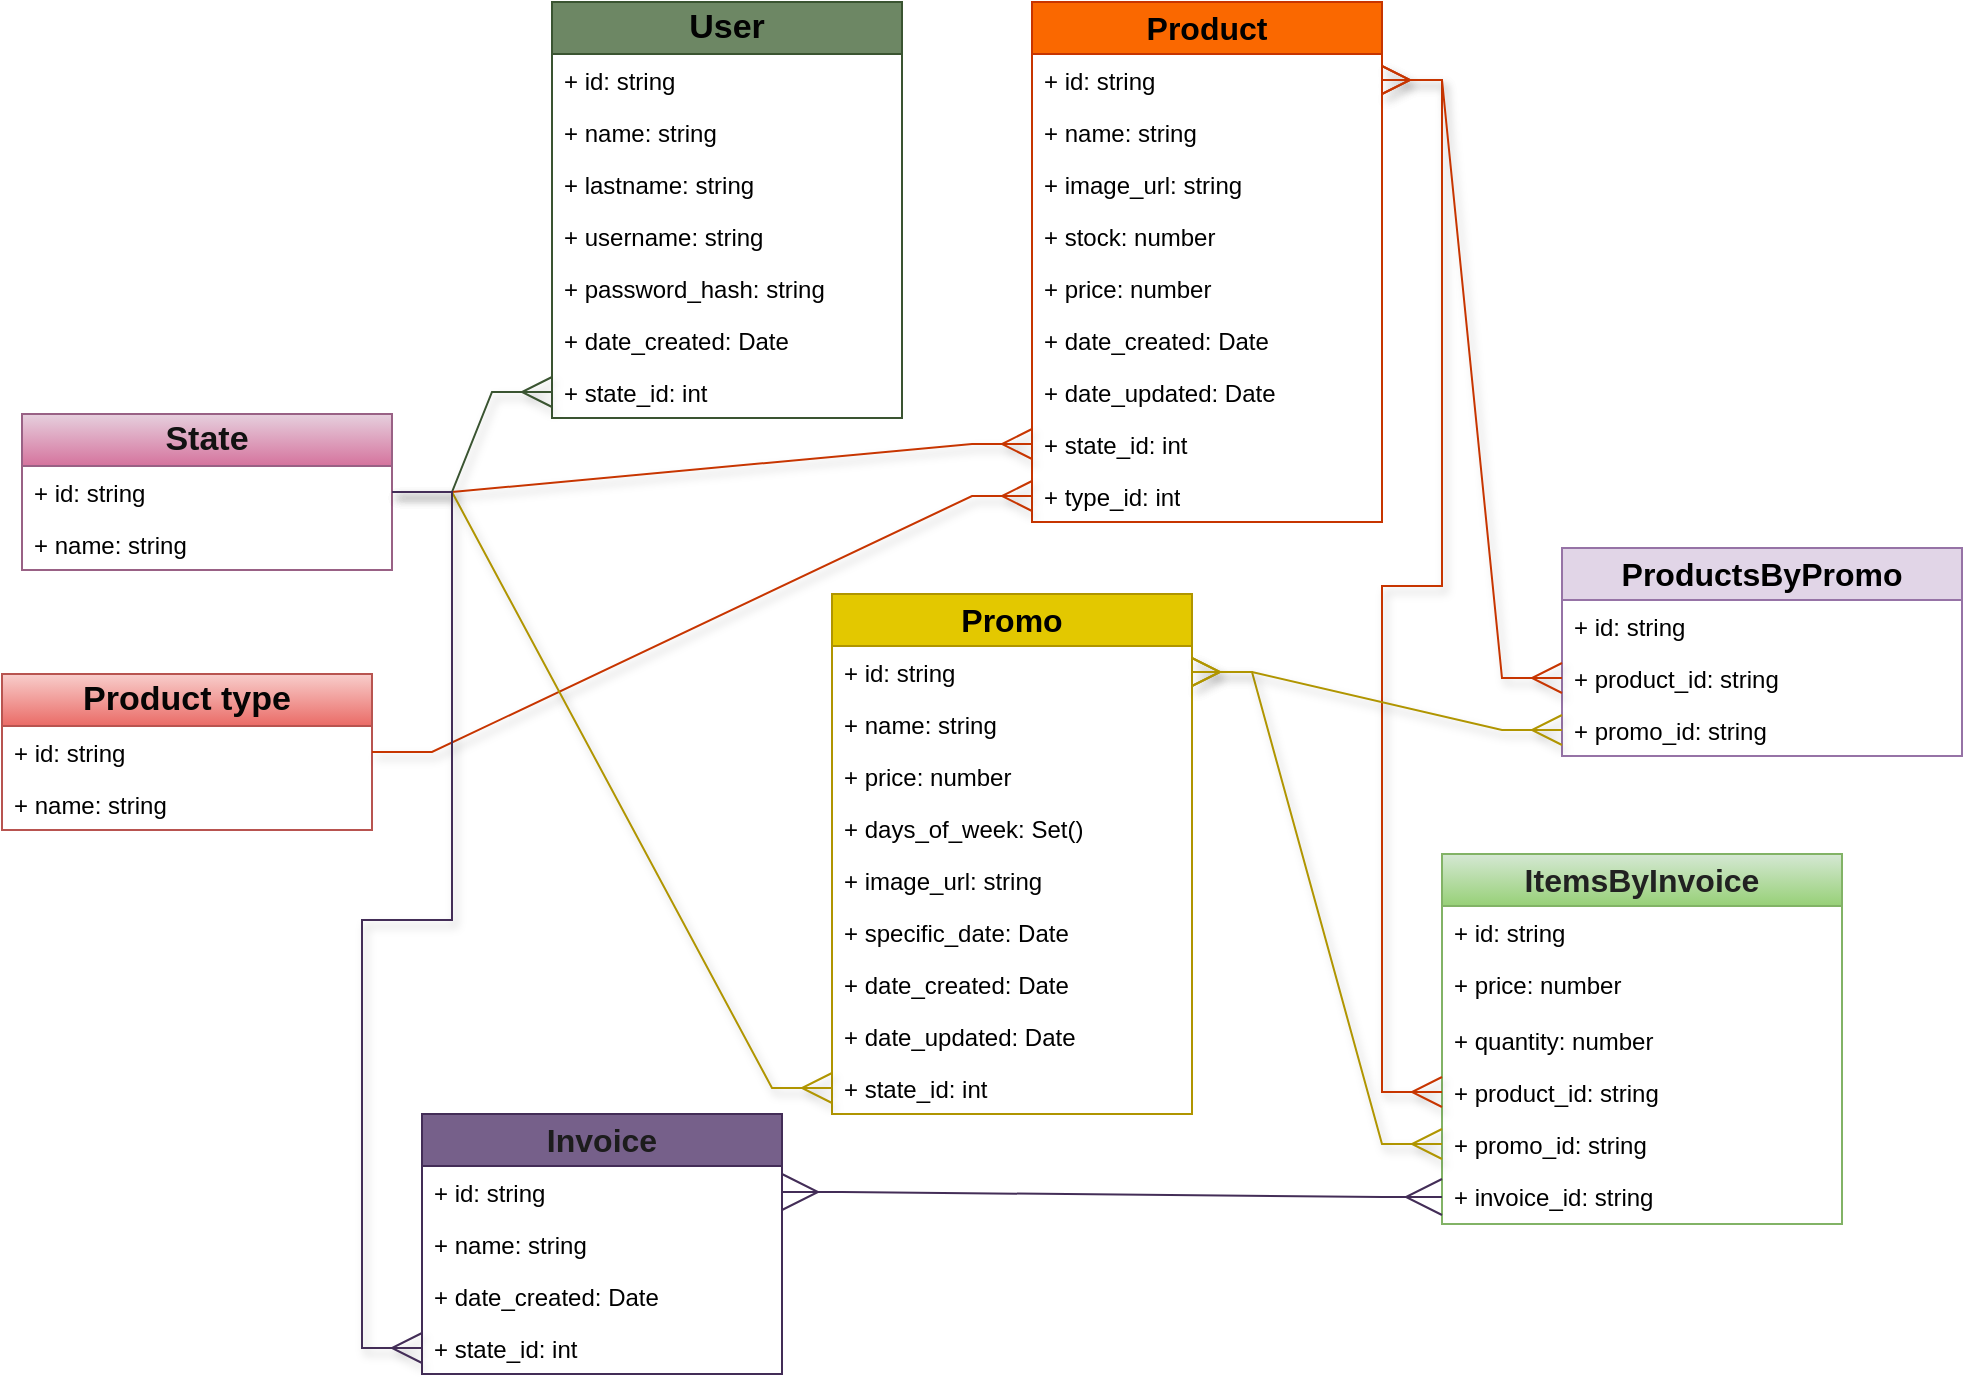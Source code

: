 <mxfile version="25.0.2" pages="3">
  <diagram id="C5RBs43oDa-KdzZeNtuy" name="data-base">
    <mxGraphModel dx="1434" dy="836" grid="1" gridSize="10" guides="1" tooltips="1" connect="1" arrows="1" fold="1" page="1" pageScale="1" pageWidth="1169" pageHeight="827" math="0" shadow="0">
      <root>
        <mxCell id="WIyWlLk6GJQsqaUBKTNV-0" />
        <mxCell id="WIyWlLk6GJQsqaUBKTNV-1" parent="WIyWlLk6GJQsqaUBKTNV-0" />
        <mxCell id="chpo-z-GJbbB6o96Vqh3-6" value="&lt;span style=&quot;font-weight: 700;&quot;&gt;&lt;font color=&quot;#030303&quot; style=&quot;font-size: 17px;&quot;&gt;User&lt;/font&gt;&lt;/span&gt;" style="swimlane;fontStyle=0;childLayout=stackLayout;horizontal=1;startSize=26;fillColor=#6d8764;horizontalStack=0;resizeParent=1;resizeParentMax=0;resizeLast=0;collapsible=1;marginBottom=0;whiteSpace=wrap;html=1;fontColor=#ffffff;strokeColor=#3A5431;" parent="WIyWlLk6GJQsqaUBKTNV-1" vertex="1">
          <mxGeometry x="370" y="71" width="175" height="208" as="geometry" />
        </mxCell>
        <mxCell id="chpo-z-GJbbB6o96Vqh3-16" value="+ id: string" style="text;strokeColor=none;fillColor=none;align=left;verticalAlign=top;spacingLeft=4;spacingRight=4;overflow=hidden;rotatable=0;points=[[0,0.5],[1,0.5]];portConstraint=eastwest;whiteSpace=wrap;html=1;" parent="chpo-z-GJbbB6o96Vqh3-6" vertex="1">
          <mxGeometry y="26" width="175" height="26" as="geometry" />
        </mxCell>
        <mxCell id="0" value="+ name: string" style="text;strokeColor=none;fillColor=none;align=left;verticalAlign=top;spacingLeft=4;spacingRight=4;overflow=hidden;rotatable=0;points=[[0,0.5],[1,0.5]];portConstraint=eastwest;whiteSpace=wrap;html=1;" parent="chpo-z-GJbbB6o96Vqh3-6" vertex="1">
          <mxGeometry y="52" width="175" height="26" as="geometry" />
        </mxCell>
        <mxCell id="pi1ec6I-AaQRQHf6uN0U-1" value="+ lastname: string" style="text;strokeColor=none;fillColor=none;align=left;verticalAlign=top;spacingLeft=4;spacingRight=4;overflow=hidden;rotatable=0;points=[[0,0.5],[1,0.5]];portConstraint=eastwest;whiteSpace=wrap;html=1;" vertex="1" parent="chpo-z-GJbbB6o96Vqh3-6">
          <mxGeometry y="78" width="175" height="26" as="geometry" />
        </mxCell>
        <mxCell id="chpo-z-GJbbB6o96Vqh3-9" value="+ username: string" style="text;strokeColor=none;fillColor=none;align=left;verticalAlign=top;spacingLeft=4;spacingRight=4;overflow=hidden;rotatable=0;points=[[0,0.5],[1,0.5]];portConstraint=eastwest;whiteSpace=wrap;html=1;" parent="chpo-z-GJbbB6o96Vqh3-6" vertex="1">
          <mxGeometry y="104" width="175" height="26" as="geometry" />
        </mxCell>
        <mxCell id="chpo-z-GJbbB6o96Vqh3-10" value="+ password_hash: string" style="text;strokeColor=none;fillColor=none;align=left;verticalAlign=top;spacingLeft=4;spacingRight=4;overflow=hidden;rotatable=0;points=[[0,0.5],[1,0.5]];portConstraint=eastwest;whiteSpace=wrap;html=1;" parent="chpo-z-GJbbB6o96Vqh3-6" vertex="1">
          <mxGeometry y="130" width="175" height="26" as="geometry" />
        </mxCell>
        <mxCell id="chpo-z-GJbbB6o96Vqh3-8" value="+ date_created: Date" style="text;strokeColor=none;fillColor=none;align=left;verticalAlign=top;spacingLeft=4;spacingRight=4;overflow=hidden;rotatable=0;points=[[0,0.5],[1,0.5]];portConstraint=eastwest;whiteSpace=wrap;html=1;" parent="chpo-z-GJbbB6o96Vqh3-6" vertex="1">
          <mxGeometry y="156" width="175" height="26" as="geometry" />
        </mxCell>
        <mxCell id="1" value="+ state_id: int" style="text;strokeColor=none;fillColor=none;align=left;verticalAlign=top;spacingLeft=4;spacingRight=4;overflow=hidden;rotatable=0;points=[[0,0.5],[1,0.5]];portConstraint=eastwest;whiteSpace=wrap;html=1;" parent="chpo-z-GJbbB6o96Vqh3-6" vertex="1">
          <mxGeometry y="182" width="175" height="26" as="geometry" />
        </mxCell>
        <mxCell id="chpo-z-GJbbB6o96Vqh3-11" value="&lt;font style=&quot;font-size: 16px;&quot;&gt;&lt;b&gt;Product&lt;/b&gt;&lt;/font&gt;" style="swimlane;fontStyle=0;childLayout=stackLayout;horizontal=1;startSize=26;fillColor=#fa6800;horizontalStack=0;resizeParent=1;resizeParentMax=0;resizeLast=0;collapsible=1;marginBottom=0;whiteSpace=wrap;html=1;fontColor=#000000;strokeColor=#C73500;" parent="WIyWlLk6GJQsqaUBKTNV-1" vertex="1">
          <mxGeometry x="610" y="71" width="175" height="260" as="geometry" />
        </mxCell>
        <mxCell id="chpo-z-GJbbB6o96Vqh3-13" value="+ id: string" style="text;strokeColor=none;fillColor=none;align=left;verticalAlign=top;spacingLeft=4;spacingRight=4;overflow=hidden;rotatable=0;points=[[0,0.5],[1,0.5]];portConstraint=eastwest;whiteSpace=wrap;html=1;" parent="chpo-z-GJbbB6o96Vqh3-11" vertex="1">
          <mxGeometry y="26" width="175" height="26" as="geometry" />
        </mxCell>
        <mxCell id="chpo-z-GJbbB6o96Vqh3-12" value="+ name: string" style="text;strokeColor=none;fillColor=none;align=left;verticalAlign=top;spacingLeft=4;spacingRight=4;overflow=hidden;rotatable=0;points=[[0,0.5],[1,0.5]];portConstraint=eastwest;whiteSpace=wrap;html=1;" parent="chpo-z-GJbbB6o96Vqh3-11" vertex="1">
          <mxGeometry y="52" width="175" height="26" as="geometry" />
        </mxCell>
        <mxCell id="x-BSPiQNkEBVW3yAd23C-30" value="+ image_url: string" style="text;strokeColor=none;fillColor=none;align=left;verticalAlign=top;spacingLeft=4;spacingRight=4;overflow=hidden;rotatable=0;points=[[0,0.5],[1,0.5]];portConstraint=eastwest;whiteSpace=wrap;html=1;" parent="chpo-z-GJbbB6o96Vqh3-11" vertex="1">
          <mxGeometry y="78" width="175" height="26" as="geometry" />
        </mxCell>
        <mxCell id="chpo-z-GJbbB6o96Vqh3-17" value="+ stock: number" style="text;strokeColor=none;fillColor=none;align=left;verticalAlign=top;spacingLeft=4;spacingRight=4;overflow=hidden;rotatable=0;points=[[0,0.5],[1,0.5]];portConstraint=eastwest;whiteSpace=wrap;html=1;" parent="chpo-z-GJbbB6o96Vqh3-11" vertex="1">
          <mxGeometry y="104" width="175" height="26" as="geometry" />
        </mxCell>
        <mxCell id="chpo-z-GJbbB6o96Vqh3-15" value="+ price: number" style="text;strokeColor=none;fillColor=none;align=left;verticalAlign=top;spacingLeft=4;spacingRight=4;overflow=hidden;rotatable=0;points=[[0,0.5],[1,0.5]];portConstraint=eastwest;whiteSpace=wrap;html=1;" parent="chpo-z-GJbbB6o96Vqh3-11" vertex="1">
          <mxGeometry y="130" width="175" height="26" as="geometry" />
        </mxCell>
        <mxCell id="x-BSPiQNkEBVW3yAd23C-31" value="+ date_created: Date" style="text;strokeColor=none;fillColor=none;align=left;verticalAlign=top;spacingLeft=4;spacingRight=4;overflow=hidden;rotatable=0;points=[[0,0.5],[1,0.5]];portConstraint=eastwest;whiteSpace=wrap;html=1;" parent="chpo-z-GJbbB6o96Vqh3-11" vertex="1">
          <mxGeometry y="156" width="175" height="26" as="geometry" />
        </mxCell>
        <mxCell id="x-BSPiQNkEBVW3yAd23C-32" value="+ date_updated: Date" style="text;strokeColor=none;fillColor=none;align=left;verticalAlign=top;spacingLeft=4;spacingRight=4;overflow=hidden;rotatable=0;points=[[0,0.5],[1,0.5]];portConstraint=eastwest;whiteSpace=wrap;html=1;" parent="chpo-z-GJbbB6o96Vqh3-11" vertex="1">
          <mxGeometry y="182" width="175" height="26" as="geometry" />
        </mxCell>
        <mxCell id="x-BSPiQNkEBVW3yAd23C-15" value="+ state_id: int" style="text;strokeColor=none;fillColor=none;align=left;verticalAlign=top;spacingLeft=4;spacingRight=4;overflow=hidden;rotatable=0;points=[[0,0.5],[1,0.5]];portConstraint=eastwest;whiteSpace=wrap;html=1;" parent="chpo-z-GJbbB6o96Vqh3-11" vertex="1">
          <mxGeometry y="208" width="175" height="26" as="geometry" />
        </mxCell>
        <mxCell id="x-BSPiQNkEBVW3yAd23C-19" value="+ type_id: int" style="text;strokeColor=none;fillColor=none;align=left;verticalAlign=top;spacingLeft=4;spacingRight=4;overflow=hidden;rotatable=0;points=[[0,0.5],[1,0.5]];portConstraint=eastwest;whiteSpace=wrap;html=1;" parent="chpo-z-GJbbB6o96Vqh3-11" vertex="1">
          <mxGeometry y="234" width="175" height="26" as="geometry" />
        </mxCell>
        <mxCell id="FlKP_sSUdaD6FfaAe1XL-0" value="&lt;font color=&quot;#1c1c1c&quot; style=&quot;font-size: 16px;&quot;&gt;&lt;b&gt;Invoice&lt;/b&gt;&lt;/font&gt;" style="swimlane;fontStyle=0;childLayout=stackLayout;horizontal=1;startSize=26;fillColor=#76608a;horizontalStack=0;resizeParent=1;resizeParentMax=0;resizeLast=0;collapsible=1;marginBottom=0;whiteSpace=wrap;html=1;fontColor=#ffffff;strokeColor=#432D57;" parent="WIyWlLk6GJQsqaUBKTNV-1" vertex="1">
          <mxGeometry x="305" y="627" width="180" height="130" as="geometry" />
        </mxCell>
        <mxCell id="FlKP_sSUdaD6FfaAe1XL-30" value="+ id: string" style="text;strokeColor=none;fillColor=none;align=left;verticalAlign=top;spacingLeft=4;spacingRight=4;overflow=hidden;rotatable=0;points=[[0,0.5],[1,0.5]];portConstraint=eastwest;whiteSpace=wrap;html=1;" parent="FlKP_sSUdaD6FfaAe1XL-0" vertex="1">
          <mxGeometry y="26" width="180" height="26" as="geometry" />
        </mxCell>
        <mxCell id="FlKP_sSUdaD6FfaAe1XL-2" value="+ name: string" style="text;strokeColor=none;fillColor=none;align=left;verticalAlign=top;spacingLeft=4;spacingRight=4;overflow=hidden;rotatable=0;points=[[0,0.5],[1,0.5]];portConstraint=eastwest;whiteSpace=wrap;html=1;" parent="FlKP_sSUdaD6FfaAe1XL-0" vertex="1">
          <mxGeometry y="52" width="180" height="26" as="geometry" />
        </mxCell>
        <mxCell id="x-BSPiQNkEBVW3yAd23C-47" value="+ date_created: Date" style="text;strokeColor=none;fillColor=none;align=left;verticalAlign=top;spacingLeft=4;spacingRight=4;overflow=hidden;rotatable=0;points=[[0,0.5],[1,0.5]];portConstraint=eastwest;whiteSpace=wrap;html=1;" parent="FlKP_sSUdaD6FfaAe1XL-0" vertex="1">
          <mxGeometry y="78" width="180" height="26" as="geometry" />
        </mxCell>
        <mxCell id="x-BSPiQNkEBVW3yAd23C-48" value="+ state_id: int" style="text;strokeColor=none;fillColor=none;align=left;verticalAlign=top;spacingLeft=4;spacingRight=4;overflow=hidden;rotatable=0;points=[[0,0.5],[1,0.5]];portConstraint=eastwest;whiteSpace=wrap;html=1;" parent="FlKP_sSUdaD6FfaAe1XL-0" vertex="1">
          <mxGeometry y="104" width="180" height="26" as="geometry" />
        </mxCell>
        <mxCell id="FlKP_sSUdaD6FfaAe1XL-26" value="&lt;font style=&quot;font-size: 16px;&quot;&gt;&lt;b&gt;ItemsByInvoice&lt;/b&gt;&lt;/font&gt;" style="swimlane;fontStyle=0;childLayout=stackLayout;horizontal=1;startSize=26;fillColor=#d5e8d4;horizontalStack=0;resizeParent=1;resizeParentMax=0;resizeLast=0;collapsible=1;marginBottom=0;whiteSpace=wrap;html=1;strokeColor=#82b366;gradientColor=#97d077;fontColor=#212121;" parent="WIyWlLk6GJQsqaUBKTNV-1" vertex="1">
          <mxGeometry x="815" y="497" width="200" height="185" as="geometry" />
        </mxCell>
        <mxCell id="FlKP_sSUdaD6FfaAe1XL-27" value="+ id: string" style="text;strokeColor=none;fillColor=none;align=left;verticalAlign=top;spacingLeft=4;spacingRight=4;overflow=hidden;rotatable=0;points=[[0,0.5],[1,0.5]];portConstraint=eastwest;whiteSpace=wrap;html=1;" parent="FlKP_sSUdaD6FfaAe1XL-26" vertex="1">
          <mxGeometry y="26" width="200" height="26" as="geometry" />
        </mxCell>
        <mxCell id="x-BSPiQNkEBVW3yAd23C-50" value="+ price: number" style="text;strokeColor=none;fillColor=none;align=left;verticalAlign=top;spacingLeft=4;spacingRight=4;overflow=hidden;rotatable=0;points=[[0,0.5],[1,0.5]];portConstraint=eastwest;whiteSpace=wrap;html=1;" parent="FlKP_sSUdaD6FfaAe1XL-26" vertex="1">
          <mxGeometry y="52" width="200" height="28" as="geometry" />
        </mxCell>
        <mxCell id="FlKP_sSUdaD6FfaAe1XL-29" value="+ quantity: number" style="text;strokeColor=none;fillColor=none;align=left;verticalAlign=top;spacingLeft=4;spacingRight=4;overflow=hidden;rotatable=0;points=[[0,0.5],[1,0.5]];portConstraint=eastwest;whiteSpace=wrap;html=1;" parent="FlKP_sSUdaD6FfaAe1XL-26" vertex="1">
          <mxGeometry y="80" width="200" height="26" as="geometry" />
        </mxCell>
        <mxCell id="FlKP_sSUdaD6FfaAe1XL-32" value="+ product_id: string" style="text;strokeColor=none;fillColor=none;align=left;verticalAlign=top;spacingLeft=4;spacingRight=4;overflow=hidden;rotatable=0;points=[[0,0.5],[1,0.5]];portConstraint=eastwest;whiteSpace=wrap;html=1;" parent="FlKP_sSUdaD6FfaAe1XL-26" vertex="1">
          <mxGeometry y="106" width="200" height="26" as="geometry" />
        </mxCell>
        <mxCell id="x-BSPiQNkEBVW3yAd23C-13" value="+ promo_id: string" style="text;strokeColor=none;fillColor=none;align=left;verticalAlign=top;spacingLeft=4;spacingRight=4;overflow=hidden;rotatable=0;points=[[0,0.5],[1,0.5]];portConstraint=eastwest;whiteSpace=wrap;html=1;" parent="FlKP_sSUdaD6FfaAe1XL-26" vertex="1">
          <mxGeometry y="132" width="200" height="26" as="geometry" />
        </mxCell>
        <mxCell id="FlKP_sSUdaD6FfaAe1XL-28" value="+ invoice_id: string" style="text;strokeColor=none;fillColor=none;align=left;verticalAlign=top;spacingLeft=4;spacingRight=4;overflow=hidden;rotatable=0;points=[[0,0.5],[1,0.5]];portConstraint=eastwest;whiteSpace=wrap;html=1;" parent="FlKP_sSUdaD6FfaAe1XL-26" vertex="1">
          <mxGeometry y="158" width="200" height="27" as="geometry" />
        </mxCell>
        <mxCell id="FlKP_sSUdaD6FfaAe1XL-33" value="" style="edgeStyle=entityRelationEdgeStyle;fontSize=20;html=1;endArrow=ERmany;startArrow=ERmany;rounded=0;exitX=1;exitY=0.5;exitDx=0;exitDy=0;entryX=0;entryY=0.5;entryDx=0;entryDy=0;strokeWidth=1;targetPerimeterSpacing=65;sourcePerimeterSpacing=105;strokeColor=#C73500;shadow=1;endSize=13;startSize=12;fillColor=#fa6800;" parent="WIyWlLk6GJQsqaUBKTNV-1" source="chpo-z-GJbbB6o96Vqh3-13" target="FlKP_sSUdaD6FfaAe1XL-32" edge="1">
          <mxGeometry width="100" height="100" relative="1" as="geometry">
            <mxPoint x="430" y="585" as="sourcePoint" />
            <mxPoint x="530" y="485" as="targetPoint" />
          </mxGeometry>
        </mxCell>
        <mxCell id="FlKP_sSUdaD6FfaAe1XL-34" value="" style="edgeStyle=entityRelationEdgeStyle;fontSize=12;html=1;endArrow=ERmany;startArrow=ERmany;rounded=0;entryX=1;entryY=0.5;entryDx=0;entryDy=0;exitX=0;exitY=0.5;exitDx=0;exitDy=0;startSize=16;endSize=16;fillColor=#76608a;strokeColor=#432D57;" parent="WIyWlLk6GJQsqaUBKTNV-1" source="FlKP_sSUdaD6FfaAe1XL-28" target="FlKP_sSUdaD6FfaAe1XL-30" edge="1">
          <mxGeometry width="100" height="100" relative="1" as="geometry">
            <mxPoint x="430" y="585" as="sourcePoint" />
            <mxPoint x="530" y="485" as="targetPoint" />
          </mxGeometry>
        </mxCell>
        <mxCell id="x-BSPiQNkEBVW3yAd23C-1" value="&lt;span style=&quot;font-weight: 700;&quot;&gt;&lt;font color=&quot;#121212&quot; style=&quot;font-size: 17px;&quot;&gt;State&lt;/font&gt;&lt;/span&gt;" style="swimlane;fontStyle=0;childLayout=stackLayout;horizontal=1;startSize=26;fillColor=#e6d0de;horizontalStack=0;resizeParent=1;resizeParentMax=0;resizeLast=0;collapsible=1;marginBottom=0;whiteSpace=wrap;html=1;gradientColor=#d5739d;strokeColor=#996185;" parent="WIyWlLk6GJQsqaUBKTNV-1" vertex="1">
          <mxGeometry x="105" y="277" width="185" height="78" as="geometry" />
        </mxCell>
        <mxCell id="x-BSPiQNkEBVW3yAd23C-2" value="+ id: string" style="text;strokeColor=none;fillColor=none;align=left;verticalAlign=top;spacingLeft=4;spacingRight=4;overflow=hidden;rotatable=0;points=[[0,0.5],[1,0.5]];portConstraint=eastwest;whiteSpace=wrap;html=1;" parent="x-BSPiQNkEBVW3yAd23C-1" vertex="1">
          <mxGeometry y="26" width="185" height="26" as="geometry" />
        </mxCell>
        <mxCell id="x-BSPiQNkEBVW3yAd23C-3" value="+ name: string" style="text;strokeColor=none;fillColor=none;align=left;verticalAlign=top;spacingLeft=4;spacingRight=4;overflow=hidden;rotatable=0;points=[[0,0.5],[1,0.5]];portConstraint=eastwest;whiteSpace=wrap;html=1;" parent="x-BSPiQNkEBVW3yAd23C-1" vertex="1">
          <mxGeometry y="52" width="185" height="26" as="geometry" />
        </mxCell>
        <mxCell id="x-BSPiQNkEBVW3yAd23C-10" value="&lt;span style=&quot;font-weight: 700;&quot;&gt;&lt;font color=&quot;#050505&quot; style=&quot;font-size: 17px;&quot;&gt;Product type&lt;/font&gt;&lt;/span&gt;" style="swimlane;fontStyle=0;childLayout=stackLayout;horizontal=1;startSize=26;fillColor=#f8cecc;horizontalStack=0;resizeParent=1;resizeParentMax=0;resizeLast=0;collapsible=1;marginBottom=0;whiteSpace=wrap;html=1;gradientColor=#ea6b66;strokeColor=#b85450;" parent="WIyWlLk6GJQsqaUBKTNV-1" vertex="1">
          <mxGeometry x="95" y="407" width="185" height="78" as="geometry" />
        </mxCell>
        <mxCell id="x-BSPiQNkEBVW3yAd23C-11" value="+ id: string" style="text;strokeColor=none;fillColor=none;align=left;verticalAlign=top;spacingLeft=4;spacingRight=4;overflow=hidden;rotatable=0;points=[[0,0.5],[1,0.5]];portConstraint=eastwest;whiteSpace=wrap;html=1;" parent="x-BSPiQNkEBVW3yAd23C-10" vertex="1">
          <mxGeometry y="26" width="185" height="26" as="geometry" />
        </mxCell>
        <mxCell id="x-BSPiQNkEBVW3yAd23C-12" value="+ name: string" style="text;strokeColor=none;fillColor=none;align=left;verticalAlign=top;spacingLeft=4;spacingRight=4;overflow=hidden;rotatable=0;points=[[0,0.5],[1,0.5]];portConstraint=eastwest;whiteSpace=wrap;html=1;" parent="x-BSPiQNkEBVW3yAd23C-10" vertex="1">
          <mxGeometry y="52" width="185" height="26" as="geometry" />
        </mxCell>
        <mxCell id="x-BSPiQNkEBVW3yAd23C-14" value="" style="edgeStyle=entityRelationEdgeStyle;fontSize=20;html=1;endArrow=ERmany;startArrow=none;rounded=0;exitX=1;exitY=0.5;exitDx=0;exitDy=0;entryX=0;entryY=0.5;entryDx=0;entryDy=0;strokeWidth=1;targetPerimeterSpacing=65;sourcePerimeterSpacing=105;strokeColor=#3A5431;shadow=1;endSize=13;startSize=12;startFill=0;fillColor=#6d8764;" parent="WIyWlLk6GJQsqaUBKTNV-1" source="x-BSPiQNkEBVW3yAd23C-2" target="1" edge="1">
          <mxGeometry width="100" height="100" relative="1" as="geometry">
            <mxPoint x="730" y="231" as="sourcePoint" />
            <mxPoint x="1070" y="327" as="targetPoint" />
          </mxGeometry>
        </mxCell>
        <mxCell id="x-BSPiQNkEBVW3yAd23C-17" value="" style="edgeStyle=entityRelationEdgeStyle;fontSize=20;html=1;endArrow=ERmany;startArrow=none;rounded=0;entryX=0;entryY=0.5;entryDx=0;entryDy=0;strokeWidth=1;targetPerimeterSpacing=65;sourcePerimeterSpacing=105;strokeColor=#C73500;shadow=1;endSize=13;startSize=12;startFill=0;fillColor=#fa6800;exitX=1;exitY=0.5;exitDx=0;exitDy=0;" parent="WIyWlLk6GJQsqaUBKTNV-1" source="x-BSPiQNkEBVW3yAd23C-2" target="x-BSPiQNkEBVW3yAd23C-15" edge="1">
          <mxGeometry width="100" height="100" relative="1" as="geometry">
            <mxPoint x="220" y="291" as="sourcePoint" />
            <mxPoint x="370" y="286" as="targetPoint" />
          </mxGeometry>
        </mxCell>
        <mxCell id="x-BSPiQNkEBVW3yAd23C-20" value="" style="edgeStyle=entityRelationEdgeStyle;fontSize=20;html=1;endArrow=ERmany;startArrow=none;rounded=0;entryX=0;entryY=0.5;entryDx=0;entryDy=0;strokeWidth=1;targetPerimeterSpacing=65;sourcePerimeterSpacing=105;strokeColor=#C73500;shadow=1;endSize=13;startSize=12;startFill=0;fillColor=#fa6800;exitX=1;exitY=0.5;exitDx=0;exitDy=0;" parent="WIyWlLk6GJQsqaUBKTNV-1" source="x-BSPiQNkEBVW3yAd23C-11" target="x-BSPiQNkEBVW3yAd23C-19" edge="1">
          <mxGeometry width="100" height="100" relative="1" as="geometry">
            <mxPoint x="230" y="301" as="sourcePoint" />
            <mxPoint x="370" y="508" as="targetPoint" />
          </mxGeometry>
        </mxCell>
        <mxCell id="x-BSPiQNkEBVW3yAd23C-21" value="&lt;font style=&quot;font-size: 16px;&quot;&gt;&lt;b&gt;Promo&lt;/b&gt;&lt;/font&gt;" style="swimlane;fontStyle=0;childLayout=stackLayout;horizontal=1;startSize=26;fillColor=#e3c800;horizontalStack=0;resizeParent=1;resizeParentMax=0;resizeLast=0;collapsible=1;marginBottom=0;whiteSpace=wrap;html=1;fontColor=#000000;strokeColor=#B09500;" parent="WIyWlLk6GJQsqaUBKTNV-1" vertex="1">
          <mxGeometry x="510" y="367" width="180" height="260" as="geometry" />
        </mxCell>
        <mxCell id="x-BSPiQNkEBVW3yAd23C-22" value="+ id: string" style="text;strokeColor=none;fillColor=none;align=left;verticalAlign=top;spacingLeft=4;spacingRight=4;overflow=hidden;rotatable=0;points=[[0,0.5],[1,0.5]];portConstraint=eastwest;whiteSpace=wrap;html=1;" parent="x-BSPiQNkEBVW3yAd23C-21" vertex="1">
          <mxGeometry y="26" width="180" height="26" as="geometry" />
        </mxCell>
        <mxCell id="x-BSPiQNkEBVW3yAd23C-23" value="+ name: string" style="text;strokeColor=none;fillColor=none;align=left;verticalAlign=top;spacingLeft=4;spacingRight=4;overflow=hidden;rotatable=0;points=[[0,0.5],[1,0.5]];portConstraint=eastwest;whiteSpace=wrap;html=1;" parent="x-BSPiQNkEBVW3yAd23C-21" vertex="1">
          <mxGeometry y="52" width="180" height="26" as="geometry" />
        </mxCell>
        <mxCell id="x-BSPiQNkEBVW3yAd23C-26" value="+ price: number" style="text;strokeColor=none;fillColor=none;align=left;verticalAlign=top;spacingLeft=4;spacingRight=4;overflow=hidden;rotatable=0;points=[[0,0.5],[1,0.5]];portConstraint=eastwest;whiteSpace=wrap;html=1;" parent="x-BSPiQNkEBVW3yAd23C-21" vertex="1">
          <mxGeometry y="78" width="180" height="26" as="geometry" />
        </mxCell>
        <mxCell id="x-BSPiQNkEBVW3yAd23C-33" value="+ days_of_week: Set()" style="text;strokeColor=none;fillColor=none;align=left;verticalAlign=top;spacingLeft=4;spacingRight=4;overflow=hidden;rotatable=0;points=[[0,0.5],[1,0.5]];portConstraint=eastwest;whiteSpace=wrap;html=1;" parent="x-BSPiQNkEBVW3yAd23C-21" vertex="1">
          <mxGeometry y="104" width="180" height="26" as="geometry" />
        </mxCell>
        <mxCell id="x-BSPiQNkEBVW3yAd23C-34" value="+ image_url: string" style="text;strokeColor=none;fillColor=none;align=left;verticalAlign=top;spacingLeft=4;spacingRight=4;overflow=hidden;rotatable=0;points=[[0,0.5],[1,0.5]];portConstraint=eastwest;whiteSpace=wrap;html=1;" parent="x-BSPiQNkEBVW3yAd23C-21" vertex="1">
          <mxGeometry y="130" width="180" height="26" as="geometry" />
        </mxCell>
        <mxCell id="x-BSPiQNkEBVW3yAd23C-37" value="+ specific_date: Date" style="text;strokeColor=none;fillColor=none;align=left;verticalAlign=top;spacingLeft=4;spacingRight=4;overflow=hidden;rotatable=0;points=[[0,0.5],[1,0.5]];portConstraint=eastwest;whiteSpace=wrap;html=1;" parent="x-BSPiQNkEBVW3yAd23C-21" vertex="1">
          <mxGeometry y="156" width="180" height="26" as="geometry" />
        </mxCell>
        <mxCell id="x-BSPiQNkEBVW3yAd23C-35" value="+ date_created: Date" style="text;strokeColor=none;fillColor=none;align=left;verticalAlign=top;spacingLeft=4;spacingRight=4;overflow=hidden;rotatable=0;points=[[0,0.5],[1,0.5]];portConstraint=eastwest;whiteSpace=wrap;html=1;" parent="x-BSPiQNkEBVW3yAd23C-21" vertex="1">
          <mxGeometry y="182" width="180" height="26" as="geometry" />
        </mxCell>
        <mxCell id="x-BSPiQNkEBVW3yAd23C-36" value="+ date_updated: Date" style="text;strokeColor=none;fillColor=none;align=left;verticalAlign=top;spacingLeft=4;spacingRight=4;overflow=hidden;rotatable=0;points=[[0,0.5],[1,0.5]];portConstraint=eastwest;whiteSpace=wrap;html=1;" parent="x-BSPiQNkEBVW3yAd23C-21" vertex="1">
          <mxGeometry y="208" width="180" height="26" as="geometry" />
        </mxCell>
        <mxCell id="x-BSPiQNkEBVW3yAd23C-27" value="+ state_id: int" style="text;strokeColor=none;fillColor=none;align=left;verticalAlign=top;spacingLeft=4;spacingRight=4;overflow=hidden;rotatable=0;points=[[0,0.5],[1,0.5]];portConstraint=eastwest;whiteSpace=wrap;html=1;" parent="x-BSPiQNkEBVW3yAd23C-21" vertex="1">
          <mxGeometry y="234" width="180" height="26" as="geometry" />
        </mxCell>
        <mxCell id="x-BSPiQNkEBVW3yAd23C-29" value="" style="edgeStyle=entityRelationEdgeStyle;fontSize=20;html=1;endArrow=ERmany;startArrow=none;rounded=0;entryX=0;entryY=0.5;entryDx=0;entryDy=0;strokeWidth=1;targetPerimeterSpacing=65;sourcePerimeterSpacing=105;strokeColor=#B09500;shadow=1;endSize=13;startSize=12;startFill=0;fillColor=#e3c800;exitX=1;exitY=0.5;exitDx=0;exitDy=0;" parent="WIyWlLk6GJQsqaUBKTNV-1" source="x-BSPiQNkEBVW3yAd23C-2" target="x-BSPiQNkEBVW3yAd23C-27" edge="1">
          <mxGeometry width="100" height="100" relative="1" as="geometry">
            <mxPoint x="230" y="301" as="sourcePoint" />
            <mxPoint x="365" y="482" as="targetPoint" />
          </mxGeometry>
        </mxCell>
        <mxCell id="x-BSPiQNkEBVW3yAd23C-38" value="" style="edgeStyle=entityRelationEdgeStyle;fontSize=20;html=1;endArrow=ERmany;startArrow=ERmany;rounded=0;exitX=1;exitY=0.5;exitDx=0;exitDy=0;entryX=0;entryY=0.5;entryDx=0;entryDy=0;strokeWidth=1;targetPerimeterSpacing=65;sourcePerimeterSpacing=105;strokeColor=#B09500;shadow=1;endSize=13;startSize=12;fillColor=#e3c800;" parent="WIyWlLk6GJQsqaUBKTNV-1" source="x-BSPiQNkEBVW3yAd23C-22" target="x-BSPiQNkEBVW3yAd23C-13" edge="1">
          <mxGeometry width="100" height="100" relative="1" as="geometry">
            <mxPoint x="545" y="320" as="sourcePoint" />
            <mxPoint x="900" y="726" as="targetPoint" />
          </mxGeometry>
        </mxCell>
        <mxCell id="x-BSPiQNkEBVW3yAd23C-39" value="&lt;font color=&quot;#000000&quot; style=&quot;font-size: 16px;&quot;&gt;&lt;b&gt;ProductsByPromo&lt;/b&gt;&lt;/font&gt;" style="swimlane;fontStyle=0;childLayout=stackLayout;horizontal=1;startSize=26;fillColor=#e1d5e7;horizontalStack=0;resizeParent=1;resizeParentMax=0;resizeLast=0;collapsible=1;marginBottom=0;whiteSpace=wrap;html=1;strokeColor=#9673a6;" parent="WIyWlLk6GJQsqaUBKTNV-1" vertex="1">
          <mxGeometry x="875" y="344" width="200" height="104" as="geometry" />
        </mxCell>
        <mxCell id="x-BSPiQNkEBVW3yAd23C-40" value="+ id: string" style="text;strokeColor=none;fillColor=none;align=left;verticalAlign=top;spacingLeft=4;spacingRight=4;overflow=hidden;rotatable=0;points=[[0,0.5],[1,0.5]];portConstraint=eastwest;whiteSpace=wrap;html=1;" parent="x-BSPiQNkEBVW3yAd23C-39" vertex="1">
          <mxGeometry y="26" width="200" height="26" as="geometry" />
        </mxCell>
        <mxCell id="x-BSPiQNkEBVW3yAd23C-41" value="+ product_id: string" style="text;strokeColor=none;fillColor=none;align=left;verticalAlign=top;spacingLeft=4;spacingRight=4;overflow=hidden;rotatable=0;points=[[0,0.5],[1,0.5]];portConstraint=eastwest;whiteSpace=wrap;html=1;" parent="x-BSPiQNkEBVW3yAd23C-39" vertex="1">
          <mxGeometry y="52" width="200" height="26" as="geometry" />
        </mxCell>
        <mxCell id="x-BSPiQNkEBVW3yAd23C-42" value="+ promo_id: string" style="text;strokeColor=none;fillColor=none;align=left;verticalAlign=top;spacingLeft=4;spacingRight=4;overflow=hidden;rotatable=0;points=[[0,0.5],[1,0.5]];portConstraint=eastwest;whiteSpace=wrap;html=1;" parent="x-BSPiQNkEBVW3yAd23C-39" vertex="1">
          <mxGeometry y="78" width="200" height="26" as="geometry" />
        </mxCell>
        <mxCell id="x-BSPiQNkEBVW3yAd23C-45" value="" style="edgeStyle=entityRelationEdgeStyle;fontSize=20;html=1;endArrow=ERmany;startArrow=ERmany;rounded=0;exitX=1;exitY=0.5;exitDx=0;exitDy=0;entryX=0;entryY=0.5;entryDx=0;entryDy=0;strokeWidth=1;targetPerimeterSpacing=65;sourcePerimeterSpacing=105;strokeColor=#B09500;shadow=1;endSize=13;startSize=12;fillColor=#e3c800;" parent="WIyWlLk6GJQsqaUBKTNV-1" source="x-BSPiQNkEBVW3yAd23C-22" target="x-BSPiQNkEBVW3yAd23C-42" edge="1">
          <mxGeometry width="100" height="100" relative="1" as="geometry">
            <mxPoint x="535" y="561" as="sourcePoint" />
            <mxPoint x="890" y="683" as="targetPoint" />
          </mxGeometry>
        </mxCell>
        <mxCell id="x-BSPiQNkEBVW3yAd23C-46" value="" style="edgeStyle=entityRelationEdgeStyle;fontSize=20;html=1;endArrow=ERmany;startArrow=ERmany;rounded=0;exitX=1;exitY=0.5;exitDx=0;exitDy=0;entryX=0;entryY=0.5;entryDx=0;entryDy=0;strokeWidth=1;targetPerimeterSpacing=65;sourcePerimeterSpacing=105;strokeColor=#C73500;shadow=1;endSize=13;startSize=12;fillColor=#fa6800;" parent="WIyWlLk6GJQsqaUBKTNV-1" source="chpo-z-GJbbB6o96Vqh3-13" target="x-BSPiQNkEBVW3yAd23C-41" edge="1">
          <mxGeometry width="100" height="100" relative="1" as="geometry">
            <mxPoint x="650" y="175" as="sourcePoint" />
            <mxPoint x="1005" y="581" as="targetPoint" />
          </mxGeometry>
        </mxCell>
        <mxCell id="x-BSPiQNkEBVW3yAd23C-49" value="" style="edgeStyle=entityRelationEdgeStyle;fontSize=20;html=1;endArrow=ERmany;startArrow=none;rounded=0;entryX=0;entryY=0.5;entryDx=0;entryDy=0;strokeWidth=1;targetPerimeterSpacing=65;sourcePerimeterSpacing=105;strokeColor=#432D57;shadow=1;endSize=13;startSize=12;startFill=0;fillColor=#76608a;exitX=1;exitY=0.5;exitDx=0;exitDy=0;" parent="WIyWlLk6GJQsqaUBKTNV-1" source="x-BSPiQNkEBVW3yAd23C-2" target="x-BSPiQNkEBVW3yAd23C-48" edge="1">
          <mxGeometry width="100" height="100" relative="1" as="geometry">
            <mxPoint x="100" y="651" as="sourcePoint" />
            <mxPoint x="255" y="1079" as="targetPoint" />
          </mxGeometry>
        </mxCell>
      </root>
    </mxGraphModel>
  </diagram>
  <diagram id="hJoEnqu6bB9TJ3t00-3V" name="User">
    <mxGraphModel dx="1434" dy="836" grid="1" gridSize="10" guides="1" tooltips="1" connect="1" arrows="1" fold="1" page="1" pageScale="1" pageWidth="1169" pageHeight="827" math="0" shadow="0">
      <root>
        <mxCell id="0" />
        <mxCell id="1" parent="0" />
        <mxCell id="PRJhxK1tGOd1h4p8-csn-1" value="&lt;span style=&quot;font-weight: 700;&quot;&gt;&lt;font color=&quot;#030303&quot; style=&quot;font-size: 17px;&quot;&gt;User&lt;/font&gt;&lt;/span&gt;" style="swimlane;fontStyle=0;childLayout=stackLayout;horizontal=1;startSize=26;fillColor=#6d8764;horizontalStack=0;resizeParent=1;resizeParentMax=0;resizeLast=0;collapsible=1;marginBottom=0;whiteSpace=wrap;html=1;fontColor=#ffffff;strokeColor=#3A5431;" vertex="1" parent="1">
          <mxGeometry x="497" y="310" width="175" height="208" as="geometry" />
        </mxCell>
        <mxCell id="PRJhxK1tGOd1h4p8-csn-2" value="+ id: string" style="text;strokeColor=none;fillColor=none;align=left;verticalAlign=top;spacingLeft=4;spacingRight=4;overflow=hidden;rotatable=0;points=[[0,0.5],[1,0.5]];portConstraint=eastwest;whiteSpace=wrap;html=1;" vertex="1" parent="PRJhxK1tGOd1h4p8-csn-1">
          <mxGeometry y="26" width="175" height="26" as="geometry" />
        </mxCell>
        <mxCell id="PRJhxK1tGOd1h4p8-csn-3" value="+ name: string" style="text;strokeColor=none;fillColor=none;align=left;verticalAlign=top;spacingLeft=4;spacingRight=4;overflow=hidden;rotatable=0;points=[[0,0.5],[1,0.5]];portConstraint=eastwest;whiteSpace=wrap;html=1;" vertex="1" parent="PRJhxK1tGOd1h4p8-csn-1">
          <mxGeometry y="52" width="175" height="26" as="geometry" />
        </mxCell>
        <mxCell id="PRJhxK1tGOd1h4p8-csn-4" value="+ lastname: string" style="text;strokeColor=none;fillColor=none;align=left;verticalAlign=top;spacingLeft=4;spacingRight=4;overflow=hidden;rotatable=0;points=[[0,0.5],[1,0.5]];portConstraint=eastwest;whiteSpace=wrap;html=1;" vertex="1" parent="PRJhxK1tGOd1h4p8-csn-1">
          <mxGeometry y="78" width="175" height="26" as="geometry" />
        </mxCell>
        <mxCell id="PRJhxK1tGOd1h4p8-csn-5" value="+ username: string" style="text;strokeColor=none;fillColor=none;align=left;verticalAlign=top;spacingLeft=4;spacingRight=4;overflow=hidden;rotatable=0;points=[[0,0.5],[1,0.5]];portConstraint=eastwest;whiteSpace=wrap;html=1;" vertex="1" parent="PRJhxK1tGOd1h4p8-csn-1">
          <mxGeometry y="104" width="175" height="26" as="geometry" />
        </mxCell>
        <mxCell id="PRJhxK1tGOd1h4p8-csn-6" value="+ password_hash: string" style="text;strokeColor=none;fillColor=none;align=left;verticalAlign=top;spacingLeft=4;spacingRight=4;overflow=hidden;rotatable=0;points=[[0,0.5],[1,0.5]];portConstraint=eastwest;whiteSpace=wrap;html=1;" vertex="1" parent="PRJhxK1tGOd1h4p8-csn-1">
          <mxGeometry y="130" width="175" height="26" as="geometry" />
        </mxCell>
        <mxCell id="PRJhxK1tGOd1h4p8-csn-7" value="+ date_created: Date" style="text;strokeColor=none;fillColor=none;align=left;verticalAlign=top;spacingLeft=4;spacingRight=4;overflow=hidden;rotatable=0;points=[[0,0.5],[1,0.5]];portConstraint=eastwest;whiteSpace=wrap;html=1;" vertex="1" parent="PRJhxK1tGOd1h4p8-csn-1">
          <mxGeometry y="156" width="175" height="26" as="geometry" />
        </mxCell>
        <mxCell id="PRJhxK1tGOd1h4p8-csn-8" value="+ state_id: int" style="text;strokeColor=none;fillColor=none;align=left;verticalAlign=top;spacingLeft=4;spacingRight=4;overflow=hidden;rotatable=0;points=[[0,0.5],[1,0.5]];portConstraint=eastwest;whiteSpace=wrap;html=1;" vertex="1" parent="PRJhxK1tGOd1h4p8-csn-1">
          <mxGeometry y="182" width="175" height="26" as="geometry" />
        </mxCell>
        <mxCell id="PRJhxK1tGOd1h4p8-csn-9" value="States:&lt;div&gt;-Active&lt;/div&gt;&lt;div&gt;-Disabled&lt;/div&gt;" style="text;html=1;align=center;verticalAlign=middle;resizable=0;points=[];autosize=1;strokeColor=none;fillColor=none;fontSize=19;" vertex="1" parent="1">
          <mxGeometry x="535" y="140" width="100" height="80" as="geometry" />
        </mxCell>
      </root>
    </mxGraphModel>
  </diagram>
  <diagram id="J5fZqTSw94R3QfaqKBZc" name="Product">
    <mxGraphModel dx="1434" dy="836" grid="1" gridSize="10" guides="1" tooltips="1" connect="1" arrows="1" fold="1" page="1" pageScale="1" pageWidth="1169" pageHeight="827" math="0" shadow="0">
      <root>
        <mxCell id="0" />
        <mxCell id="1" parent="0" />
        <mxCell id="S-8xcRW5TleVFjE3cjAh-1" value="&lt;font style=&quot;font-size: 16px;&quot;&gt;&lt;b&gt;Product&lt;/b&gt;&lt;/font&gt;" style="swimlane;fontStyle=0;childLayout=stackLayout;horizontal=1;startSize=26;fillColor=#fa6800;horizontalStack=0;resizeParent=1;resizeParentMax=0;resizeLast=0;collapsible=1;marginBottom=0;whiteSpace=wrap;html=1;fontColor=#000000;strokeColor=#C73500;" vertex="1" parent="1">
          <mxGeometry x="497" y="284" width="175" height="260" as="geometry" />
        </mxCell>
        <mxCell id="S-8xcRW5TleVFjE3cjAh-2" value="+ id: string" style="text;strokeColor=none;fillColor=none;align=left;verticalAlign=top;spacingLeft=4;spacingRight=4;overflow=hidden;rotatable=0;points=[[0,0.5],[1,0.5]];portConstraint=eastwest;whiteSpace=wrap;html=1;" vertex="1" parent="S-8xcRW5TleVFjE3cjAh-1">
          <mxGeometry y="26" width="175" height="26" as="geometry" />
        </mxCell>
        <mxCell id="S-8xcRW5TleVFjE3cjAh-3" value="+ name: string" style="text;strokeColor=none;fillColor=none;align=left;verticalAlign=top;spacingLeft=4;spacingRight=4;overflow=hidden;rotatable=0;points=[[0,0.5],[1,0.5]];portConstraint=eastwest;whiteSpace=wrap;html=1;" vertex="1" parent="S-8xcRW5TleVFjE3cjAh-1">
          <mxGeometry y="52" width="175" height="26" as="geometry" />
        </mxCell>
        <mxCell id="S-8xcRW5TleVFjE3cjAh-4" value="+ image_url: string" style="text;strokeColor=none;fillColor=none;align=left;verticalAlign=top;spacingLeft=4;spacingRight=4;overflow=hidden;rotatable=0;points=[[0,0.5],[1,0.5]];portConstraint=eastwest;whiteSpace=wrap;html=1;" vertex="1" parent="S-8xcRW5TleVFjE3cjAh-1">
          <mxGeometry y="78" width="175" height="26" as="geometry" />
        </mxCell>
        <mxCell id="S-8xcRW5TleVFjE3cjAh-5" value="+ stock: number" style="text;strokeColor=none;fillColor=none;align=left;verticalAlign=top;spacingLeft=4;spacingRight=4;overflow=hidden;rotatable=0;points=[[0,0.5],[1,0.5]];portConstraint=eastwest;whiteSpace=wrap;html=1;" vertex="1" parent="S-8xcRW5TleVFjE3cjAh-1">
          <mxGeometry y="104" width="175" height="26" as="geometry" />
        </mxCell>
        <mxCell id="S-8xcRW5TleVFjE3cjAh-6" value="+ price: number" style="text;strokeColor=none;fillColor=none;align=left;verticalAlign=top;spacingLeft=4;spacingRight=4;overflow=hidden;rotatable=0;points=[[0,0.5],[1,0.5]];portConstraint=eastwest;whiteSpace=wrap;html=1;" vertex="1" parent="S-8xcRW5TleVFjE3cjAh-1">
          <mxGeometry y="130" width="175" height="26" as="geometry" />
        </mxCell>
        <mxCell id="S-8xcRW5TleVFjE3cjAh-7" value="+ date_created: Date" style="text;strokeColor=none;fillColor=none;align=left;verticalAlign=top;spacingLeft=4;spacingRight=4;overflow=hidden;rotatable=0;points=[[0,0.5],[1,0.5]];portConstraint=eastwest;whiteSpace=wrap;html=1;" vertex="1" parent="S-8xcRW5TleVFjE3cjAh-1">
          <mxGeometry y="156" width="175" height="26" as="geometry" />
        </mxCell>
        <mxCell id="S-8xcRW5TleVFjE3cjAh-8" value="+ date_updated: Date" style="text;strokeColor=none;fillColor=none;align=left;verticalAlign=top;spacingLeft=4;spacingRight=4;overflow=hidden;rotatable=0;points=[[0,0.5],[1,0.5]];portConstraint=eastwest;whiteSpace=wrap;html=1;" vertex="1" parent="S-8xcRW5TleVFjE3cjAh-1">
          <mxGeometry y="182" width="175" height="26" as="geometry" />
        </mxCell>
        <mxCell id="S-8xcRW5TleVFjE3cjAh-9" value="+ state_id: int" style="text;strokeColor=none;fillColor=none;align=left;verticalAlign=top;spacingLeft=4;spacingRight=4;overflow=hidden;rotatable=0;points=[[0,0.5],[1,0.5]];portConstraint=eastwest;whiteSpace=wrap;html=1;" vertex="1" parent="S-8xcRW5TleVFjE3cjAh-1">
          <mxGeometry y="208" width="175" height="26" as="geometry" />
        </mxCell>
        <mxCell id="S-8xcRW5TleVFjE3cjAh-10" value="+ type_id: int" style="text;strokeColor=none;fillColor=none;align=left;verticalAlign=top;spacingLeft=4;spacingRight=4;overflow=hidden;rotatable=0;points=[[0,0.5],[1,0.5]];portConstraint=eastwest;whiteSpace=wrap;html=1;" vertex="1" parent="S-8xcRW5TleVFjE3cjAh-1">
          <mxGeometry y="234" width="175" height="26" as="geometry" />
        </mxCell>
      </root>
    </mxGraphModel>
  </diagram>
</mxfile>
